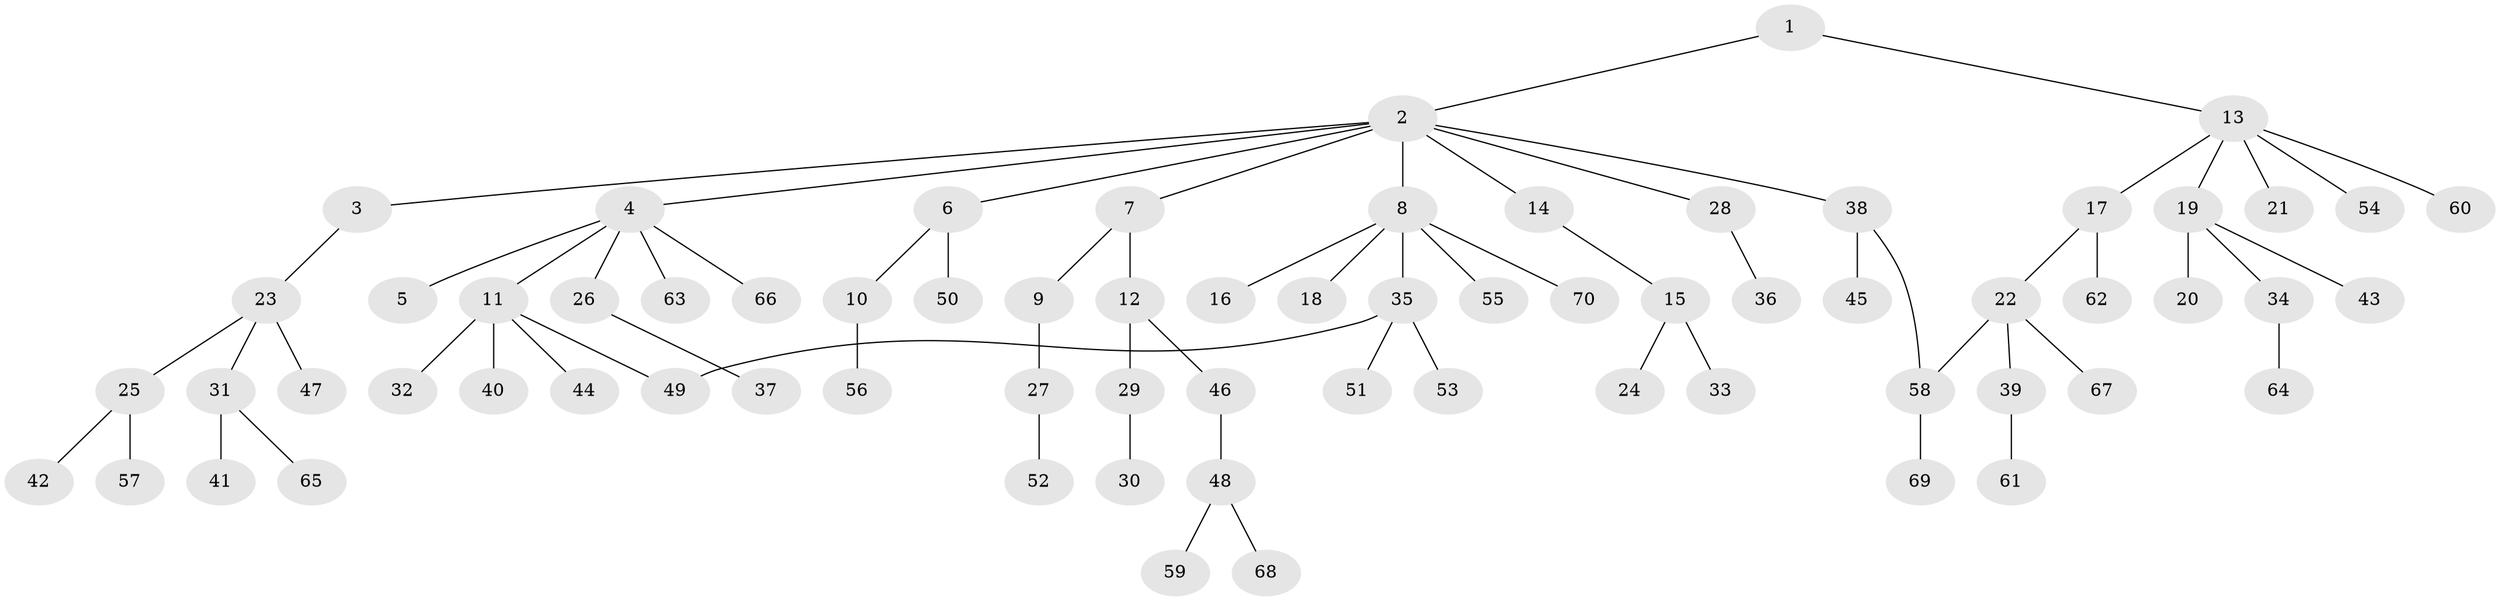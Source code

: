 // Generated by graph-tools (version 1.1) at 2025/11/02/27/25 16:11:10]
// undirected, 70 vertices, 71 edges
graph export_dot {
graph [start="1"]
  node [color=gray90,style=filled];
  1;
  2;
  3;
  4;
  5;
  6;
  7;
  8;
  9;
  10;
  11;
  12;
  13;
  14;
  15;
  16;
  17;
  18;
  19;
  20;
  21;
  22;
  23;
  24;
  25;
  26;
  27;
  28;
  29;
  30;
  31;
  32;
  33;
  34;
  35;
  36;
  37;
  38;
  39;
  40;
  41;
  42;
  43;
  44;
  45;
  46;
  47;
  48;
  49;
  50;
  51;
  52;
  53;
  54;
  55;
  56;
  57;
  58;
  59;
  60;
  61;
  62;
  63;
  64;
  65;
  66;
  67;
  68;
  69;
  70;
  1 -- 2;
  1 -- 13;
  2 -- 3;
  2 -- 4;
  2 -- 6;
  2 -- 7;
  2 -- 8;
  2 -- 14;
  2 -- 28;
  2 -- 38;
  3 -- 23;
  4 -- 5;
  4 -- 11;
  4 -- 26;
  4 -- 63;
  4 -- 66;
  6 -- 10;
  6 -- 50;
  7 -- 9;
  7 -- 12;
  8 -- 16;
  8 -- 18;
  8 -- 35;
  8 -- 55;
  8 -- 70;
  9 -- 27;
  10 -- 56;
  11 -- 32;
  11 -- 40;
  11 -- 44;
  11 -- 49;
  12 -- 29;
  12 -- 46;
  13 -- 17;
  13 -- 19;
  13 -- 21;
  13 -- 54;
  13 -- 60;
  14 -- 15;
  15 -- 24;
  15 -- 33;
  17 -- 22;
  17 -- 62;
  19 -- 20;
  19 -- 34;
  19 -- 43;
  22 -- 39;
  22 -- 58;
  22 -- 67;
  23 -- 25;
  23 -- 31;
  23 -- 47;
  25 -- 42;
  25 -- 57;
  26 -- 37;
  27 -- 52;
  28 -- 36;
  29 -- 30;
  31 -- 41;
  31 -- 65;
  34 -- 64;
  35 -- 49;
  35 -- 51;
  35 -- 53;
  38 -- 45;
  38 -- 58;
  39 -- 61;
  46 -- 48;
  48 -- 59;
  48 -- 68;
  58 -- 69;
}
